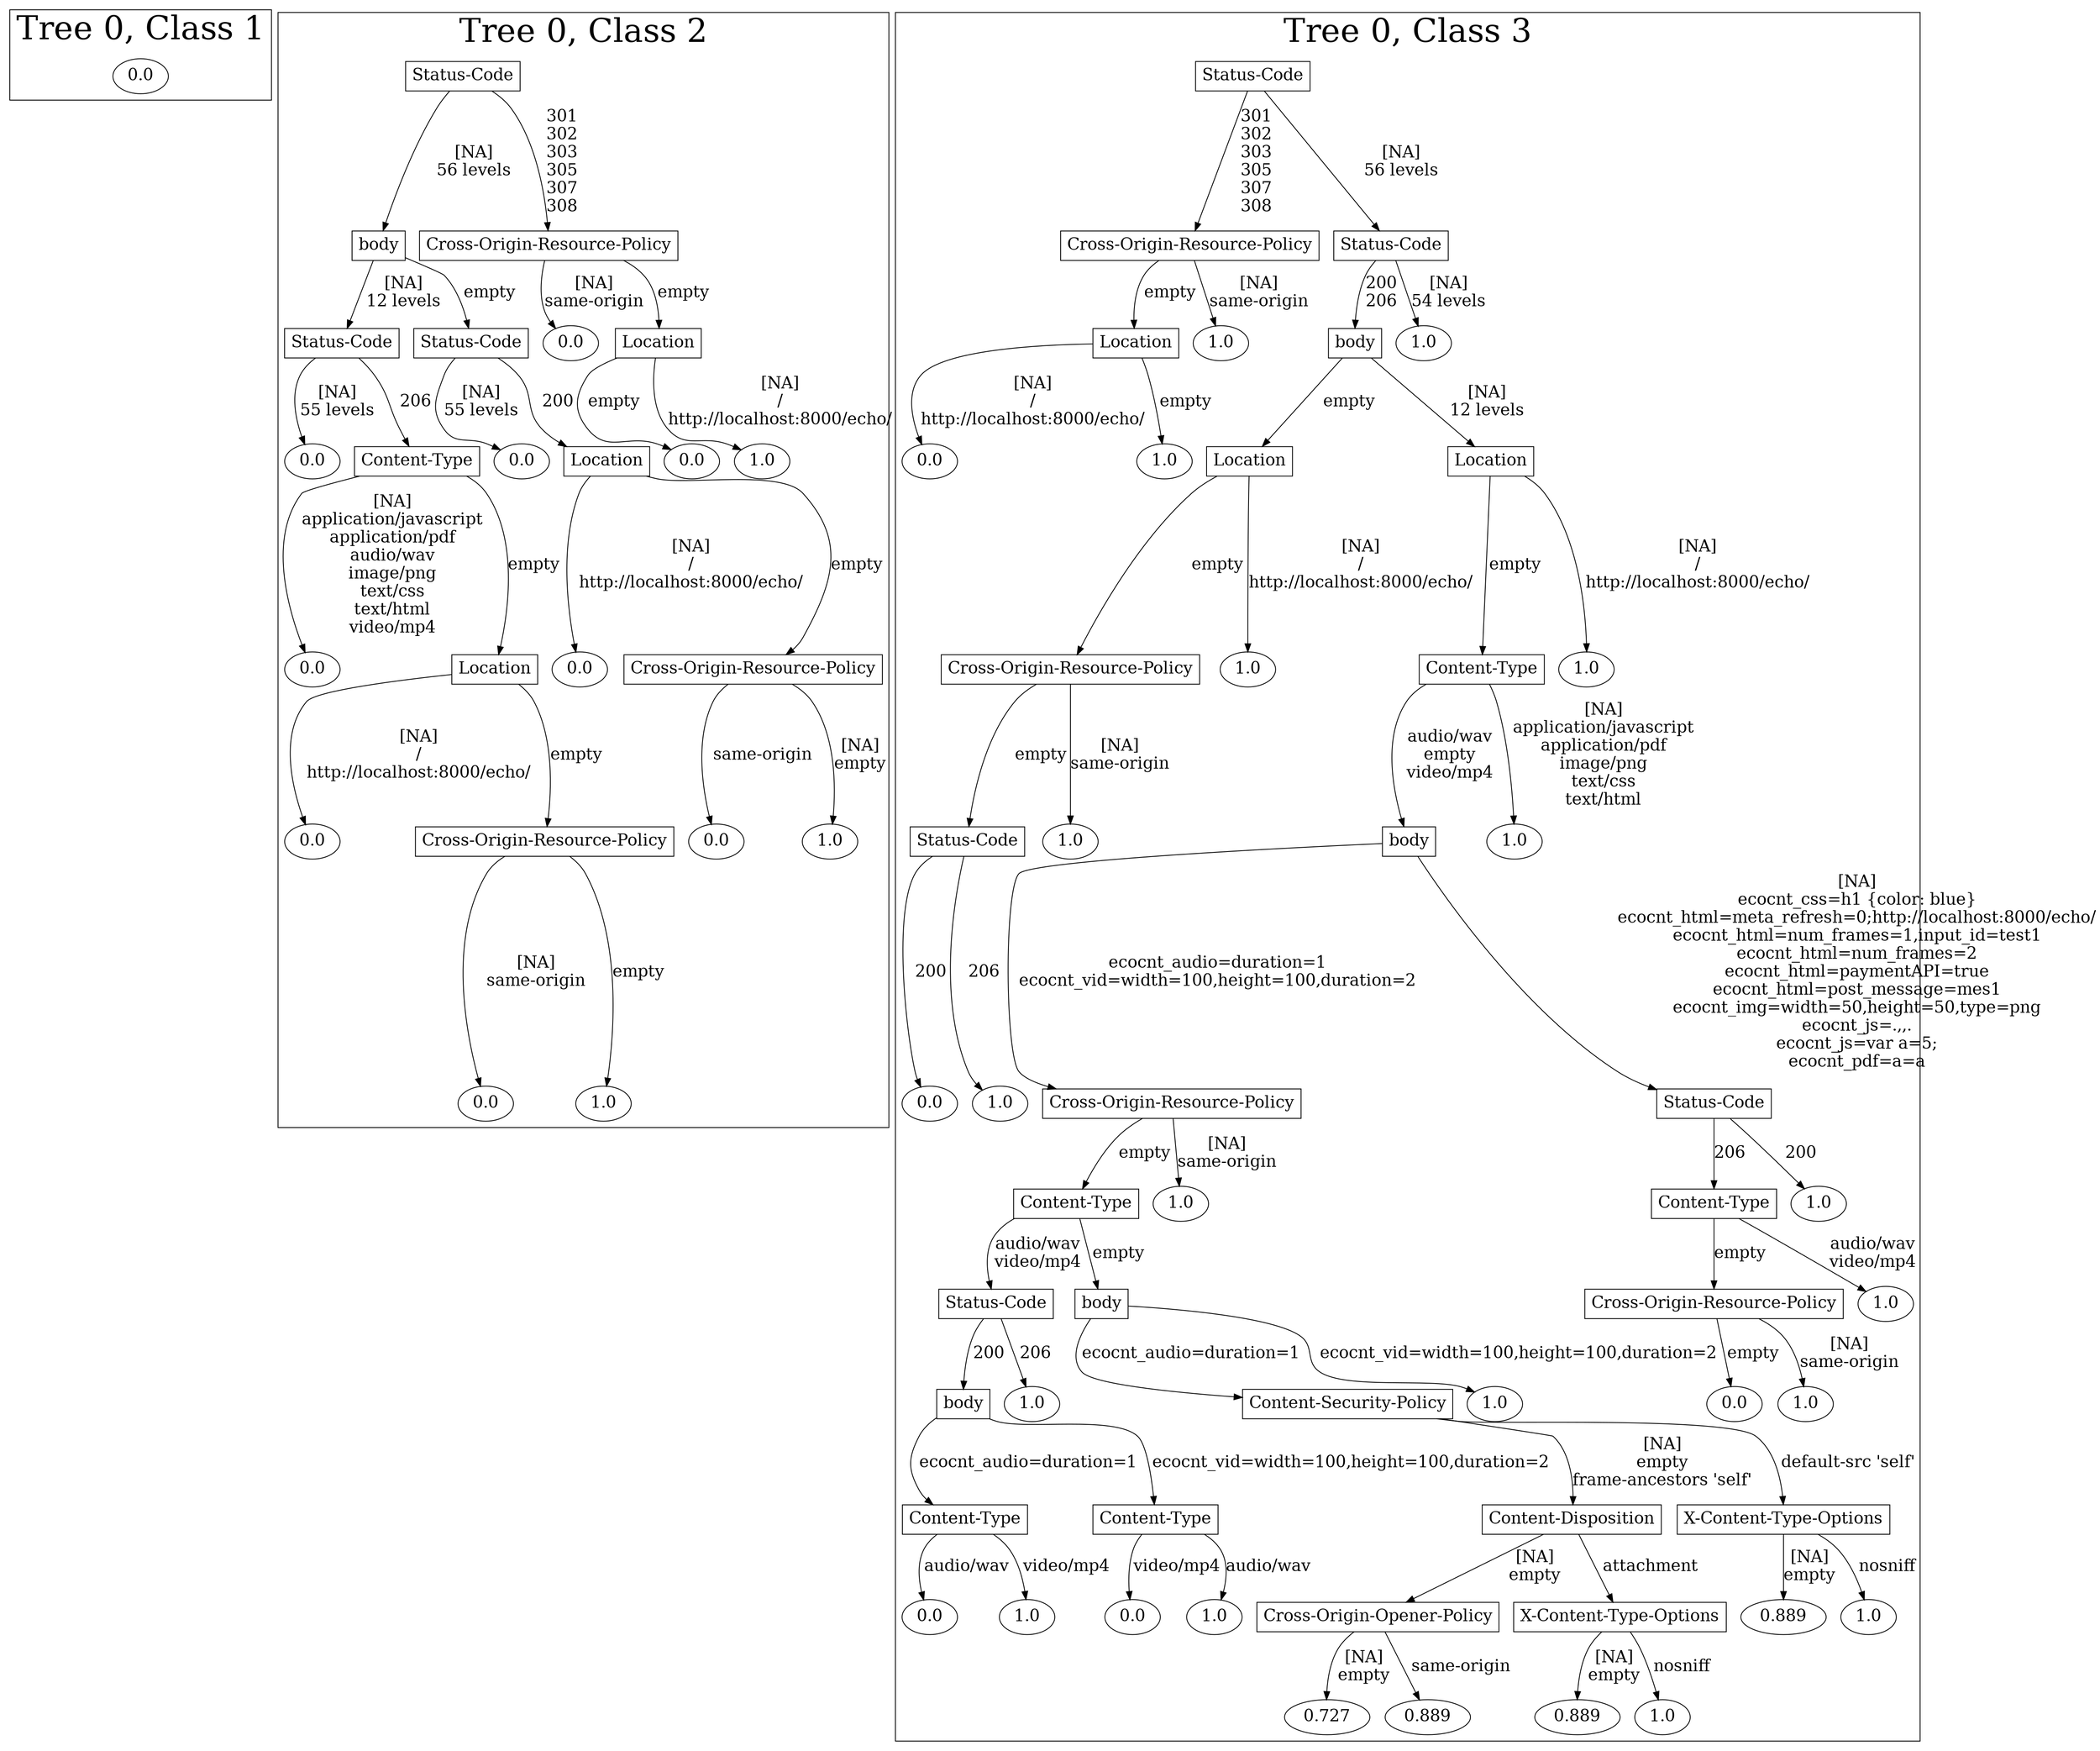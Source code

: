 /*
Generated by:
    http://https://github.com/h2oai/h2o-3/tree/master/h2o-genmodel/src/main/java/hex/genmodel/tools/PrintMojo.java
*/

/*
On a mac:

$ brew install graphviz
$ dot -Tpng file.gv -o file.png
$ open file.png
*/

digraph G {

subgraph cluster_0 {
/* Nodes */

/* Level 0 */
{
"SG_0_Node_0" [fontsize=20, label="0.0"]
}

/* Edges */

fontsize=40
label="Tree 0, Class 1"
}

subgraph cluster_1 {
/* Nodes */

/* Level 0 */
{
"SG_1_Node_0" [shape=box, fontsize=20, label="Status-Code"]
}

/* Level 1 */
{
"SG_1_Node_1" [shape=box, fontsize=20, label="body"]
"SG_1_Node_2" [shape=box, fontsize=20, label="Cross-Origin-Resource-Policy"]
}

/* Level 2 */
{
"SG_1_Node_3" [shape=box, fontsize=20, label="Status-Code"]
"SG_1_Node_4" [shape=box, fontsize=20, label="Status-Code"]
"SG_1_Node_11" [fontsize=20, label="0.0"]
"SG_1_Node_5" [shape=box, fontsize=20, label="Location"]
}

/* Level 3 */
{
"SG_1_Node_12" [fontsize=20, label="0.0"]
"SG_1_Node_6" [shape=box, fontsize=20, label="Content-Type"]
"SG_1_Node_13" [fontsize=20, label="0.0"]
"SG_1_Node_7" [shape=box, fontsize=20, label="Location"]
"SG_1_Node_14" [fontsize=20, label="0.0"]
"SG_1_Node_15" [fontsize=20, label="1.0"]
}

/* Level 4 */
{
"SG_1_Node_16" [fontsize=20, label="0.0"]
"SG_1_Node_8" [shape=box, fontsize=20, label="Location"]
"SG_1_Node_17" [fontsize=20, label="0.0"]
"SG_1_Node_9" [shape=box, fontsize=20, label="Cross-Origin-Resource-Policy"]
}

/* Level 5 */
{
"SG_1_Node_18" [fontsize=20, label="0.0"]
"SG_1_Node_10" [shape=box, fontsize=20, label="Cross-Origin-Resource-Policy"]
"SG_1_Node_19" [fontsize=20, label="0.0"]
"SG_1_Node_20" [fontsize=20, label="1.0"]
}

/* Level 6 */
{
"SG_1_Node_21" [fontsize=20, label="0.0"]
"SG_1_Node_22" [fontsize=20, label="1.0"]
}

/* Edges */
"SG_1_Node_0" -> "SG_1_Node_1" [fontsize=20, label="[NA]
56 levels
"]
"SG_1_Node_0" -> "SG_1_Node_2" [fontsize=20, label="301
302
303
305
307
308
"]
"SG_1_Node_2" -> "SG_1_Node_11" [fontsize=20, label="[NA]
same-origin
"]
"SG_1_Node_2" -> "SG_1_Node_5" [fontsize=20, label="empty
"]
"SG_1_Node_5" -> "SG_1_Node_14" [fontsize=20, label="empty
"]
"SG_1_Node_5" -> "SG_1_Node_15" [fontsize=20, label="[NA]
/
http://localhost:8000/echo/
"]
"SG_1_Node_1" -> "SG_1_Node_3" [fontsize=20, label="[NA]
12 levels
"]
"SG_1_Node_1" -> "SG_1_Node_4" [fontsize=20, label="empty
"]
"SG_1_Node_4" -> "SG_1_Node_13" [fontsize=20, label="[NA]
55 levels
"]
"SG_1_Node_4" -> "SG_1_Node_7" [fontsize=20, label="200
"]
"SG_1_Node_7" -> "SG_1_Node_17" [fontsize=20, label="[NA]
/
http://localhost:8000/echo/
"]
"SG_1_Node_7" -> "SG_1_Node_9" [fontsize=20, label="empty
"]
"SG_1_Node_9" -> "SG_1_Node_19" [fontsize=20, label="same-origin
"]
"SG_1_Node_9" -> "SG_1_Node_20" [fontsize=20, label="[NA]
empty
"]
"SG_1_Node_3" -> "SG_1_Node_12" [fontsize=20, label="[NA]
55 levels
"]
"SG_1_Node_3" -> "SG_1_Node_6" [fontsize=20, label="206
"]
"SG_1_Node_6" -> "SG_1_Node_16" [fontsize=20, label="[NA]
application/javascript
application/pdf
audio/wav
image/png
text/css
text/html
video/mp4
"]
"SG_1_Node_6" -> "SG_1_Node_8" [fontsize=20, label="empty
"]
"SG_1_Node_8" -> "SG_1_Node_18" [fontsize=20, label="[NA]
/
http://localhost:8000/echo/
"]
"SG_1_Node_8" -> "SG_1_Node_10" [fontsize=20, label="empty
"]
"SG_1_Node_10" -> "SG_1_Node_21" [fontsize=20, label="[NA]
same-origin
"]
"SG_1_Node_10" -> "SG_1_Node_22" [fontsize=20, label="empty
"]

fontsize=40
label="Tree 0, Class 2"
}

subgraph cluster_2 {
/* Nodes */

/* Level 0 */
{
"SG_2_Node_0" [shape=box, fontsize=20, label="Status-Code"]
}

/* Level 1 */
{
"SG_2_Node_1" [shape=box, fontsize=20, label="Cross-Origin-Resource-Policy"]
"SG_2_Node_2" [shape=box, fontsize=20, label="Status-Code"]
}

/* Level 2 */
{
"SG_2_Node_3" [shape=box, fontsize=20, label="Location"]
"SG_2_Node_30" [fontsize=20, label="1.0"]
"SG_2_Node_4" [shape=box, fontsize=20, label="body"]
"SG_2_Node_31" [fontsize=20, label="1.0"]
}

/* Level 3 */
{
"SG_2_Node_32" [fontsize=20, label="0.0"]
"SG_2_Node_33" [fontsize=20, label="1.0"]
"SG_2_Node_5" [shape=box, fontsize=20, label="Location"]
"SG_2_Node_6" [shape=box, fontsize=20, label="Location"]
}

/* Level 4 */
{
"SG_2_Node_7" [shape=box, fontsize=20, label="Cross-Origin-Resource-Policy"]
"SG_2_Node_34" [fontsize=20, label="1.0"]
"SG_2_Node_8" [shape=box, fontsize=20, label="Content-Type"]
"SG_2_Node_35" [fontsize=20, label="1.0"]
}

/* Level 5 */
{
"SG_2_Node_9" [shape=box, fontsize=20, label="Status-Code"]
"SG_2_Node_36" [fontsize=20, label="1.0"]
"SG_2_Node_10" [shape=box, fontsize=20, label="body"]
"SG_2_Node_37" [fontsize=20, label="1.0"]
}

/* Level 6 */
{
"SG_2_Node_38" [fontsize=20, label="0.0"]
"SG_2_Node_39" [fontsize=20, label="1.0"]
"SG_2_Node_11" [shape=box, fontsize=20, label="Cross-Origin-Resource-Policy"]
"SG_2_Node_12" [shape=box, fontsize=20, label="Status-Code"]
}

/* Level 7 */
{
"SG_2_Node_13" [shape=box, fontsize=20, label="Content-Type"]
"SG_2_Node_40" [fontsize=20, label="1.0"]
"SG_2_Node_14" [shape=box, fontsize=20, label="Content-Type"]
"SG_2_Node_41" [fontsize=20, label="1.0"]
}

/* Level 8 */
{
"SG_2_Node_15" [shape=box, fontsize=20, label="Status-Code"]
"SG_2_Node_16" [shape=box, fontsize=20, label="body"]
"SG_2_Node_17" [shape=box, fontsize=20, label="Cross-Origin-Resource-Policy"]
"SG_2_Node_42" [fontsize=20, label="1.0"]
}

/* Level 9 */
{
"SG_2_Node_18" [shape=box, fontsize=20, label="body"]
"SG_2_Node_43" [fontsize=20, label="1.0"]
"SG_2_Node_19" [shape=box, fontsize=20, label="Content-Security-Policy"]
"SG_2_Node_44" [fontsize=20, label="1.0"]
"SG_2_Node_45" [fontsize=20, label="0.0"]
"SG_2_Node_46" [fontsize=20, label="1.0"]
}

/* Level 10 */
{
"SG_2_Node_20" [shape=box, fontsize=20, label="Content-Type"]
"SG_2_Node_21" [shape=box, fontsize=20, label="Content-Type"]
"SG_2_Node_22" [shape=box, fontsize=20, label="Content-Disposition"]
"SG_2_Node_23" [shape=box, fontsize=20, label="X-Content-Type-Options"]
}

/* Level 11 */
{
"SG_2_Node_47" [fontsize=20, label="0.0"]
"SG_2_Node_48" [fontsize=20, label="1.0"]
"SG_2_Node_49" [fontsize=20, label="0.0"]
"SG_2_Node_50" [fontsize=20, label="1.0"]
"SG_2_Node_24" [shape=box, fontsize=20, label="Cross-Origin-Opener-Policy"]
"SG_2_Node_25" [shape=box, fontsize=20, label="X-Content-Type-Options"]
"SG_2_Node_51" [fontsize=20, label="0.889"]
"SG_2_Node_52" [fontsize=20, label="1.0"]
}

/* Level 12 */
{
"SG_2_Node_53" [fontsize=20, label="0.727"]
"SG_2_Node_54" [fontsize=20, label="0.889"]
"SG_2_Node_55" [fontsize=20, label="0.889"]
"SG_2_Node_56" [fontsize=20, label="1.0"]
}

/* Edges */
"SG_2_Node_0" -> "SG_2_Node_1" [fontsize=20, label="301
302
303
305
307
308
"]
"SG_2_Node_0" -> "SG_2_Node_2" [fontsize=20, label="[NA]
56 levels
"]
"SG_2_Node_2" -> "SG_2_Node_4" [fontsize=20, label="200
206
"]
"SG_2_Node_2" -> "SG_2_Node_31" [fontsize=20, label="[NA]
54 levels
"]
"SG_2_Node_4" -> "SG_2_Node_5" [fontsize=20, label="empty
"]
"SG_2_Node_4" -> "SG_2_Node_6" [fontsize=20, label="[NA]
12 levels
"]
"SG_2_Node_6" -> "SG_2_Node_8" [fontsize=20, label="empty
"]
"SG_2_Node_6" -> "SG_2_Node_35" [fontsize=20, label="[NA]
/
http://localhost:8000/echo/
"]
"SG_2_Node_8" -> "SG_2_Node_10" [fontsize=20, label="audio/wav
empty
video/mp4
"]
"SG_2_Node_8" -> "SG_2_Node_37" [fontsize=20, label="[NA]
application/javascript
application/pdf
image/png
text/css
text/html
"]
"SG_2_Node_10" -> "SG_2_Node_11" [fontsize=20, label="ecocnt_audio=duration=1
ecocnt_vid=width=100,height=100,duration=2
"]
"SG_2_Node_10" -> "SG_2_Node_12" [fontsize=20, label="[NA]
ecocnt_css=h1 {color: blue}
ecocnt_html=meta_refresh=0;http://localhost:8000/echo/
ecocnt_html=num_frames=1,input_id=test1
ecocnt_html=num_frames=2
ecocnt_html=paymentAPI=true
ecocnt_html=post_message=mes1
ecocnt_img=width=50,height=50,type=png
ecocnt_js=.,,.
ecocnt_js=var a=5;
ecocnt_pdf=a=a
"]
"SG_2_Node_12" -> "SG_2_Node_14" [fontsize=20, label="206
"]
"SG_2_Node_12" -> "SG_2_Node_41" [fontsize=20, label="200
"]
"SG_2_Node_14" -> "SG_2_Node_17" [fontsize=20, label="empty
"]
"SG_2_Node_14" -> "SG_2_Node_42" [fontsize=20, label="audio/wav
video/mp4
"]
"SG_2_Node_17" -> "SG_2_Node_45" [fontsize=20, label="empty
"]
"SG_2_Node_17" -> "SG_2_Node_46" [fontsize=20, label="[NA]
same-origin
"]
"SG_2_Node_11" -> "SG_2_Node_13" [fontsize=20, label="empty
"]
"SG_2_Node_11" -> "SG_2_Node_40" [fontsize=20, label="[NA]
same-origin
"]
"SG_2_Node_13" -> "SG_2_Node_15" [fontsize=20, label="audio/wav
video/mp4
"]
"SG_2_Node_13" -> "SG_2_Node_16" [fontsize=20, label="empty
"]
"SG_2_Node_16" -> "SG_2_Node_19" [fontsize=20, label="ecocnt_audio=duration=1
"]
"SG_2_Node_16" -> "SG_2_Node_44" [fontsize=20, label="ecocnt_vid=width=100,height=100,duration=2
"]
"SG_2_Node_19" -> "SG_2_Node_22" [fontsize=20, label="[NA]
empty
frame-ancestors 'self'
"]
"SG_2_Node_19" -> "SG_2_Node_23" [fontsize=20, label="default-src 'self'
"]
"SG_2_Node_23" -> "SG_2_Node_51" [fontsize=20, label="[NA]
empty
"]
"SG_2_Node_23" -> "SG_2_Node_52" [fontsize=20, label="nosniff
"]
"SG_2_Node_22" -> "SG_2_Node_24" [fontsize=20, label="[NA]
empty
"]
"SG_2_Node_22" -> "SG_2_Node_25" [fontsize=20, label="attachment
"]
"SG_2_Node_25" -> "SG_2_Node_55" [fontsize=20, label="[NA]
empty
"]
"SG_2_Node_25" -> "SG_2_Node_56" [fontsize=20, label="nosniff
"]
"SG_2_Node_24" -> "SG_2_Node_53" [fontsize=20, label="[NA]
empty
"]
"SG_2_Node_24" -> "SG_2_Node_54" [fontsize=20, label="same-origin
"]
"SG_2_Node_15" -> "SG_2_Node_18" [fontsize=20, label="200
"]
"SG_2_Node_15" -> "SG_2_Node_43" [fontsize=20, label="206
"]
"SG_2_Node_18" -> "SG_2_Node_20" [fontsize=20, label="ecocnt_audio=duration=1
"]
"SG_2_Node_18" -> "SG_2_Node_21" [fontsize=20, label="ecocnt_vid=width=100,height=100,duration=2
"]
"SG_2_Node_21" -> "SG_2_Node_49" [fontsize=20, label="video/mp4
"]
"SG_2_Node_21" -> "SG_2_Node_50" [fontsize=20, label="audio/wav
"]
"SG_2_Node_20" -> "SG_2_Node_47" [fontsize=20, label="audio/wav
"]
"SG_2_Node_20" -> "SG_2_Node_48" [fontsize=20, label="video/mp4
"]
"SG_2_Node_5" -> "SG_2_Node_7" [fontsize=20, label="empty
"]
"SG_2_Node_5" -> "SG_2_Node_34" [fontsize=20, label="[NA]
/
http://localhost:8000/echo/
"]
"SG_2_Node_7" -> "SG_2_Node_9" [fontsize=20, label="empty
"]
"SG_2_Node_7" -> "SG_2_Node_36" [fontsize=20, label="[NA]
same-origin
"]
"SG_2_Node_9" -> "SG_2_Node_38" [fontsize=20, label="200
"]
"SG_2_Node_9" -> "SG_2_Node_39" [fontsize=20, label="206
"]
"SG_2_Node_1" -> "SG_2_Node_3" [fontsize=20, label="empty
"]
"SG_2_Node_1" -> "SG_2_Node_30" [fontsize=20, label="[NA]
same-origin
"]
"SG_2_Node_3" -> "SG_2_Node_32" [fontsize=20, label="[NA]
/
http://localhost:8000/echo/
"]
"SG_2_Node_3" -> "SG_2_Node_33" [fontsize=20, label="empty
"]

fontsize=40
label="Tree 0, Class 3"
}

}

